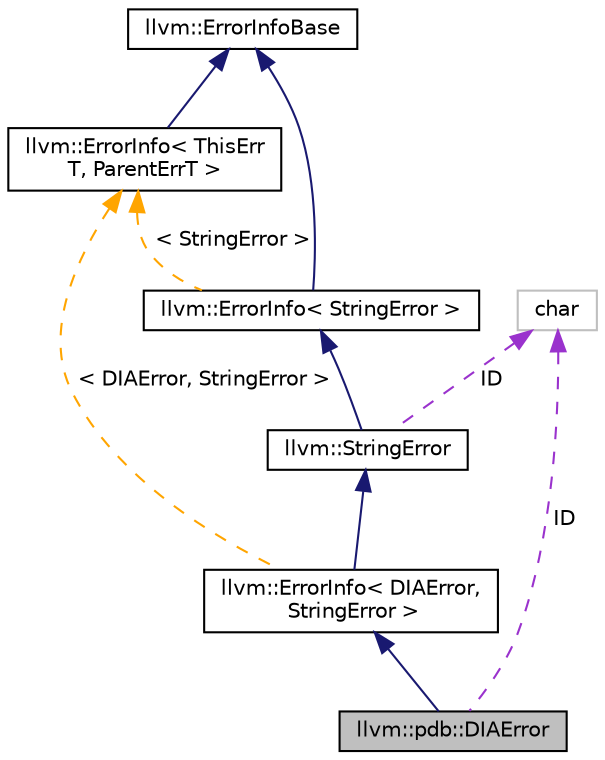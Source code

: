digraph "llvm::pdb::DIAError"
{
 // LATEX_PDF_SIZE
  bgcolor="transparent";
  edge [fontname="Helvetica",fontsize="10",labelfontname="Helvetica",labelfontsize="10"];
  node [fontname="Helvetica",fontsize="10",shape=record];
  Node1 [label="llvm::pdb::DIAError",height=0.2,width=0.4,color="black", fillcolor="grey75", style="filled", fontcolor="black",tooltip="Base class for errors originating in DIA SDK, e.g. COM calls."];
  Node2 -> Node1 [dir="back",color="midnightblue",fontsize="10",style="solid",fontname="Helvetica"];
  Node2 [label="llvm::ErrorInfo\< DIAError,\l StringError \>",height=0.2,width=0.4,color="black",URL="$classllvm_1_1ErrorInfo.html",tooltip=" "];
  Node3 -> Node2 [dir="back",color="midnightblue",fontsize="10",style="solid",fontname="Helvetica"];
  Node3 [label="llvm::StringError",height=0.2,width=0.4,color="black",URL="$classllvm_1_1StringError.html",tooltip="This class wraps a string in an Error."];
  Node4 -> Node3 [dir="back",color="midnightblue",fontsize="10",style="solid",fontname="Helvetica"];
  Node4 [label="llvm::ErrorInfo\< StringError \>",height=0.2,width=0.4,color="black",URL="$classllvm_1_1ErrorInfo.html",tooltip=" "];
  Node5 -> Node4 [dir="back",color="midnightblue",fontsize="10",style="solid",fontname="Helvetica"];
  Node5 [label="llvm::ErrorInfoBase",height=0.2,width=0.4,color="black",URL="$classllvm_1_1ErrorInfoBase.html",tooltip="Base class for error info classes."];
  Node6 -> Node4 [dir="back",color="orange",fontsize="10",style="dashed",label=" \< StringError \>" ,fontname="Helvetica"];
  Node6 [label="llvm::ErrorInfo\< ThisErr\lT, ParentErrT \>",height=0.2,width=0.4,color="black",URL="$classllvm_1_1ErrorInfo.html",tooltip="Base class for user error types."];
  Node5 -> Node6 [dir="back",color="midnightblue",fontsize="10",style="solid",fontname="Helvetica"];
  Node7 -> Node3 [dir="back",color="darkorchid3",fontsize="10",style="dashed",label=" ID" ,fontname="Helvetica"];
  Node7 [label="char",height=0.2,width=0.4,color="grey75",tooltip=" "];
  Node6 -> Node2 [dir="back",color="orange",fontsize="10",style="dashed",label=" \< DIAError, StringError \>" ,fontname="Helvetica"];
  Node7 -> Node1 [dir="back",color="darkorchid3",fontsize="10",style="dashed",label=" ID" ,fontname="Helvetica"];
}
